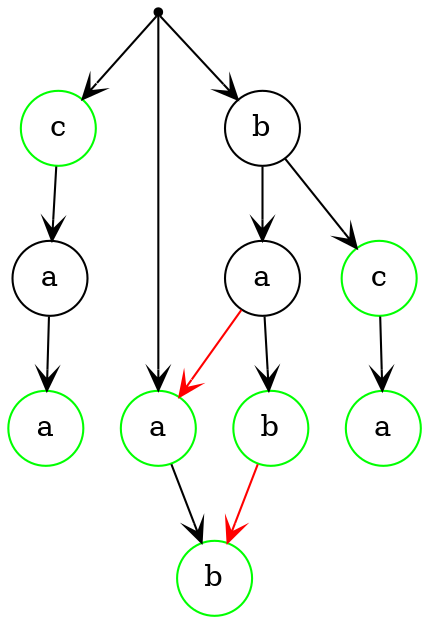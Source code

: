 digraph Trie {
    node [shape=circle];
    edge [arrowhead=vee];

    root [label="", shape=point];
    a2 [label = "a",color = green];
    a3 [label = "a",color = green];
    a4 [label = "a"];
    a5 [label = "a",color = green];
    b2 [label = "b",color = green];
    b3 [label = "b",color = green];
    c [label = "c",color = green];
    c2 [label = "c",color = green];
    root -> a2 -> b2;
    root -> b -> a -> b3;
    b -> c -> a3;
    root -> c2 -> a4 ->a5;
    a -> a2 [color = red];
    b3 -> b2 [color = red];
}